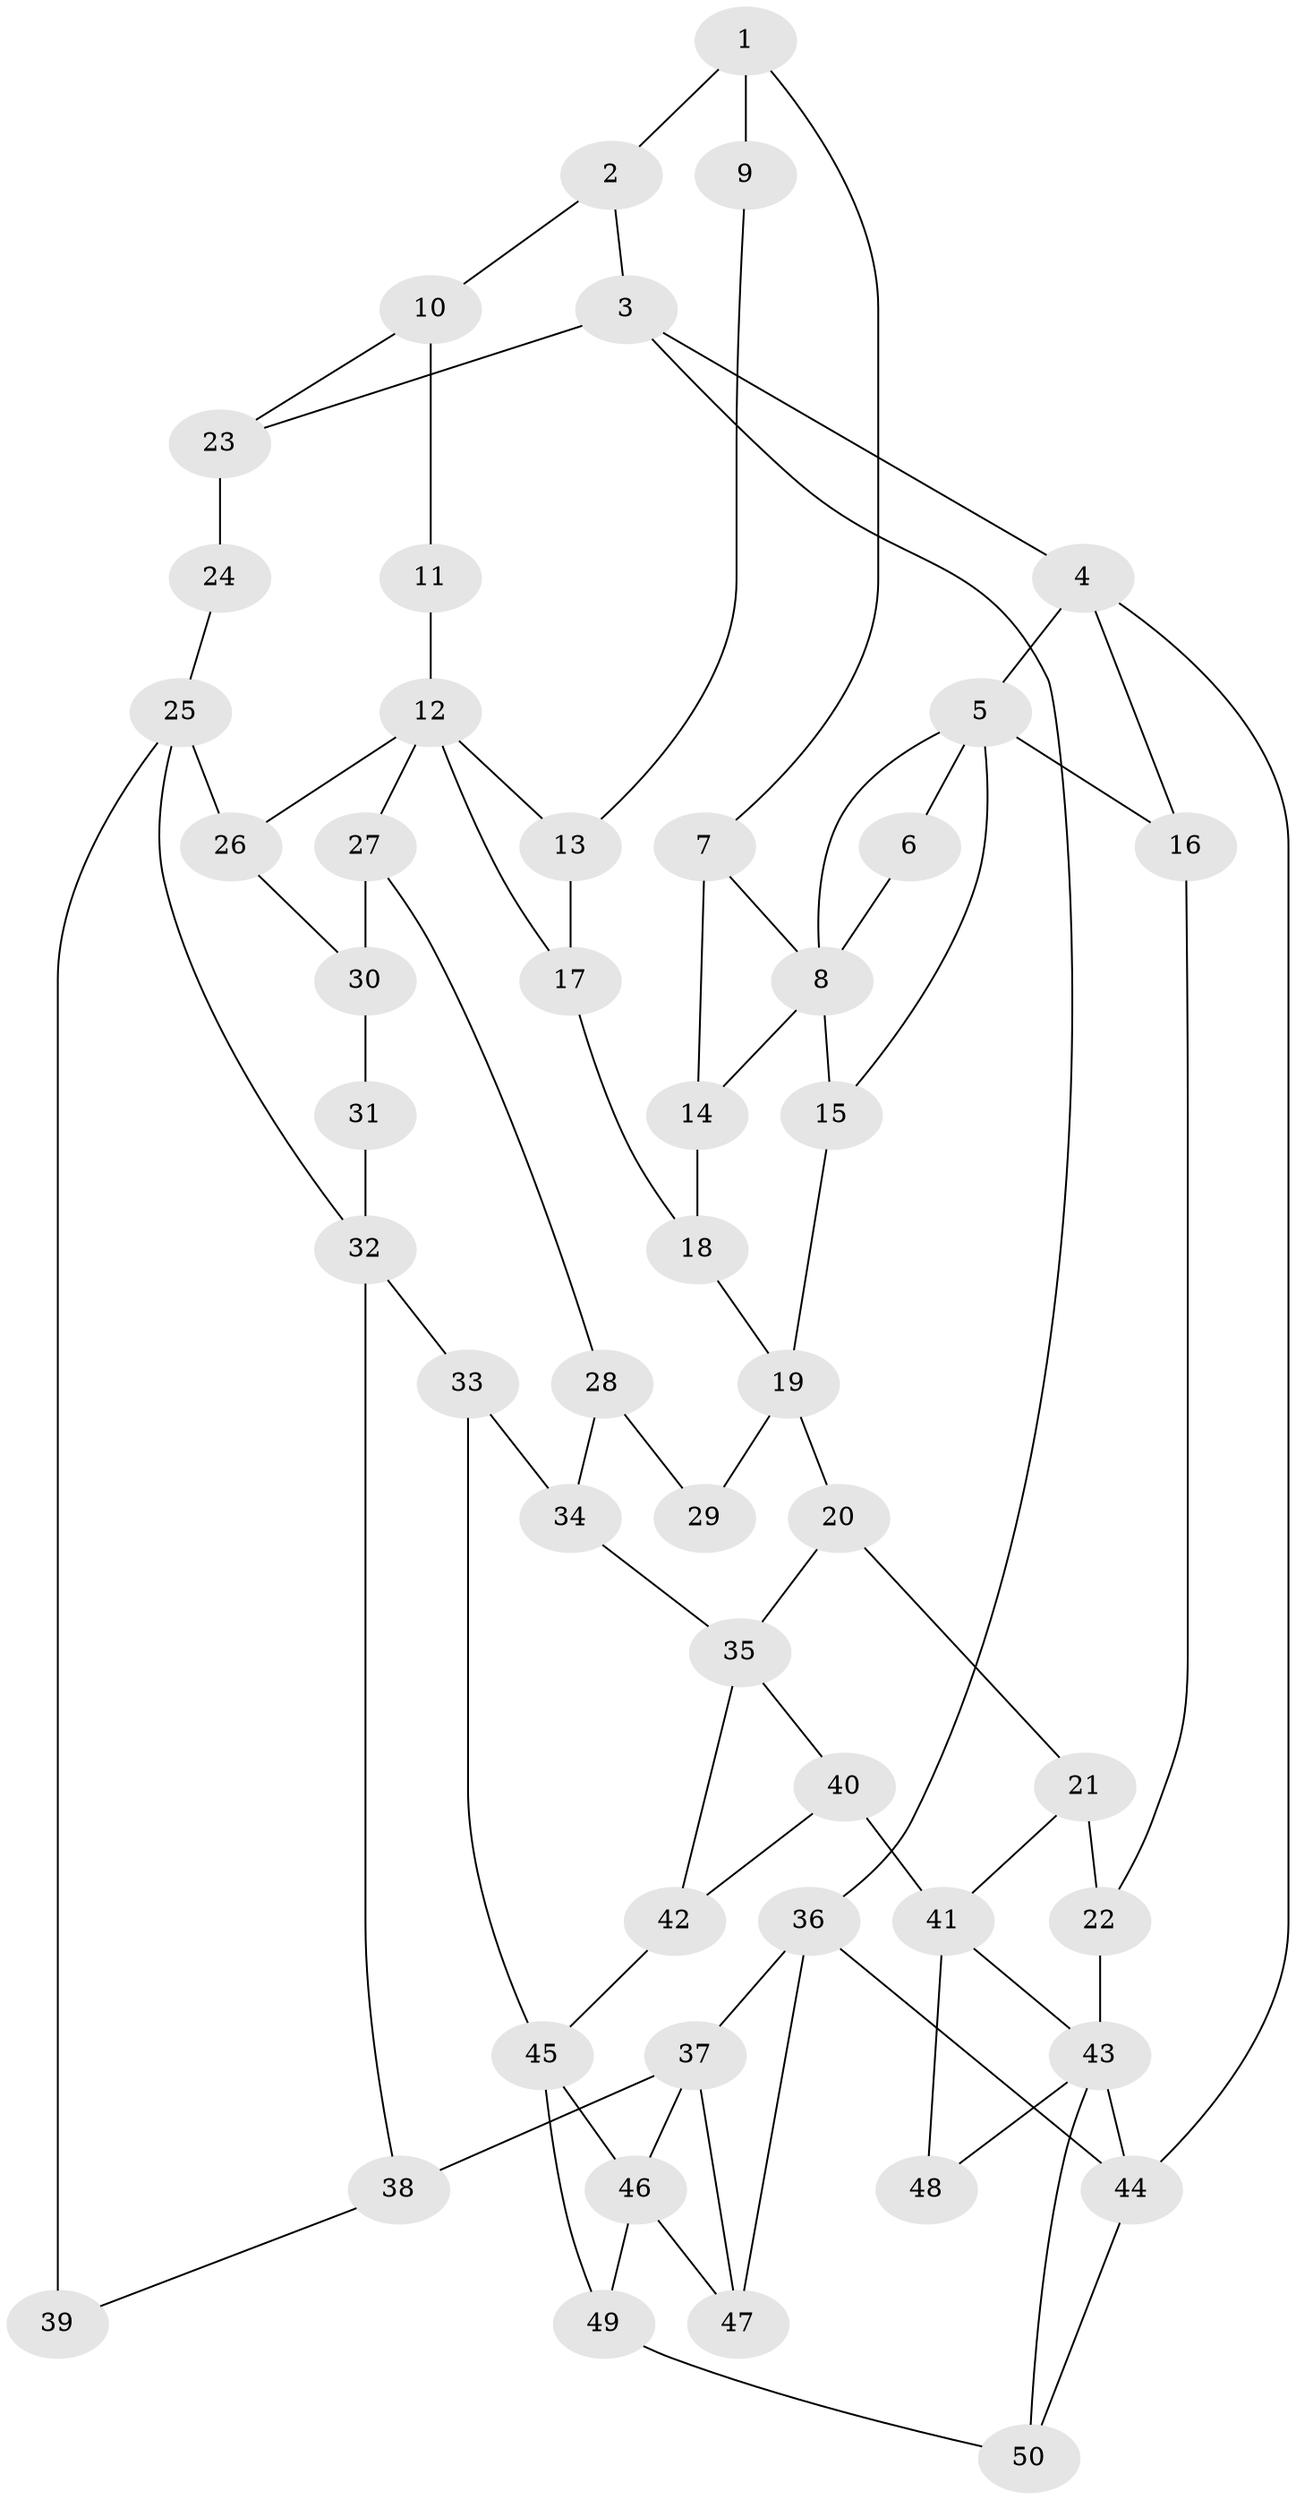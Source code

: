 // original degree distribution, {3: 0.02, 4: 0.26, 6: 0.24, 5: 0.48}
// Generated by graph-tools (version 1.1) at 2025/54/03/04/25 22:54:40]
// undirected, 50 vertices, 81 edges
graph export_dot {
  node [color=gray90,style=filled];
  1;
  2;
  3;
  4;
  5;
  6;
  7;
  8;
  9;
  10;
  11;
  12;
  13;
  14;
  15;
  16;
  17;
  18;
  19;
  20;
  21;
  22;
  23;
  24;
  25;
  26;
  27;
  28;
  29;
  30;
  31;
  32;
  33;
  34;
  35;
  36;
  37;
  38;
  39;
  40;
  41;
  42;
  43;
  44;
  45;
  46;
  47;
  48;
  49;
  50;
  1 -- 2 [weight=1.0];
  1 -- 7 [weight=1.0];
  1 -- 9 [weight=2.0];
  2 -- 3 [weight=1.0];
  2 -- 10 [weight=1.0];
  3 -- 4 [weight=1.0];
  3 -- 23 [weight=1.0];
  3 -- 36 [weight=1.0];
  4 -- 5 [weight=1.0];
  4 -- 16 [weight=1.0];
  4 -- 44 [weight=1.0];
  5 -- 6 [weight=1.0];
  5 -- 8 [weight=1.0];
  5 -- 15 [weight=1.0];
  5 -- 16 [weight=1.0];
  6 -- 8 [weight=1.0];
  7 -- 8 [weight=1.0];
  7 -- 14 [weight=1.0];
  8 -- 14 [weight=1.0];
  8 -- 15 [weight=2.0];
  9 -- 13 [weight=1.0];
  10 -- 11 [weight=1.0];
  10 -- 23 [weight=1.0];
  11 -- 12 [weight=2.0];
  12 -- 13 [weight=1.0];
  12 -- 17 [weight=1.0];
  12 -- 26 [weight=1.0];
  12 -- 27 [weight=1.0];
  13 -- 17 [weight=1.0];
  14 -- 18 [weight=1.0];
  15 -- 19 [weight=1.0];
  16 -- 22 [weight=1.0];
  17 -- 18 [weight=1.0];
  18 -- 19 [weight=1.0];
  19 -- 20 [weight=2.0];
  19 -- 29 [weight=2.0];
  20 -- 21 [weight=1.0];
  20 -- 35 [weight=2.0];
  21 -- 22 [weight=1.0];
  21 -- 41 [weight=1.0];
  22 -- 43 [weight=2.0];
  23 -- 24 [weight=4.0];
  24 -- 25 [weight=2.0];
  25 -- 26 [weight=1.0];
  25 -- 32 [weight=1.0];
  25 -- 39 [weight=2.0];
  26 -- 30 [weight=1.0];
  27 -- 28 [weight=1.0];
  27 -- 30 [weight=1.0];
  28 -- 29 [weight=1.0];
  28 -- 34 [weight=1.0];
  30 -- 31 [weight=1.0];
  31 -- 32 [weight=2.0];
  32 -- 33 [weight=2.0];
  32 -- 38 [weight=1.0];
  33 -- 34 [weight=2.0];
  33 -- 45 [weight=1.0];
  34 -- 35 [weight=2.0];
  35 -- 40 [weight=1.0];
  35 -- 42 [weight=1.0];
  36 -- 37 [weight=1.0];
  36 -- 44 [weight=1.0];
  36 -- 47 [weight=1.0];
  37 -- 38 [weight=2.0];
  37 -- 46 [weight=1.0];
  37 -- 47 [weight=2.0];
  38 -- 39 [weight=1.0];
  40 -- 41 [weight=2.0];
  40 -- 42 [weight=1.0];
  41 -- 43 [weight=1.0];
  41 -- 48 [weight=2.0];
  42 -- 45 [weight=1.0];
  43 -- 44 [weight=1.0];
  43 -- 48 [weight=1.0];
  43 -- 50 [weight=1.0];
  44 -- 50 [weight=1.0];
  45 -- 46 [weight=1.0];
  45 -- 49 [weight=1.0];
  46 -- 47 [weight=3.0];
  46 -- 49 [weight=1.0];
  49 -- 50 [weight=1.0];
}
